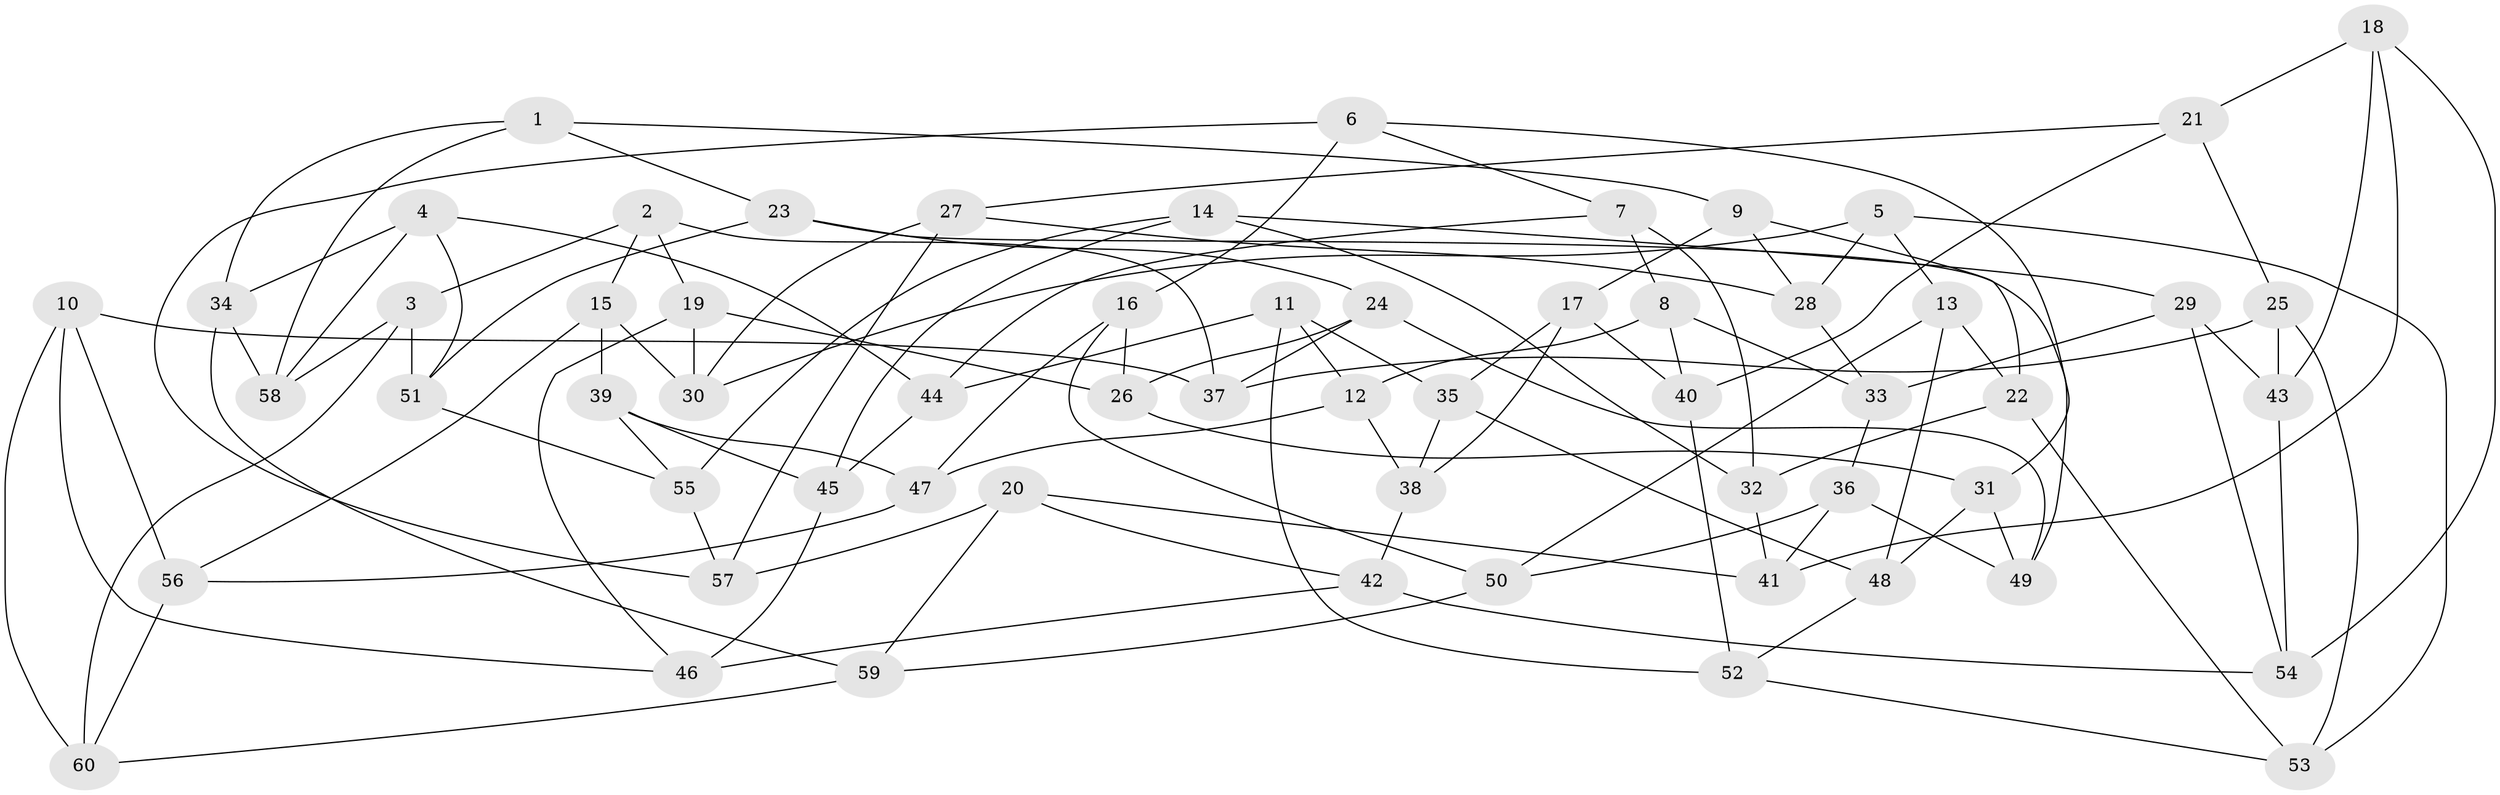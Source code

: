 // coarse degree distribution, {5: 0.2857142857142857, 6: 0.4, 4: 0.2571428571428571, 3: 0.05714285714285714}
// Generated by graph-tools (version 1.1) at 2025/24/03/03/25 07:24:22]
// undirected, 60 vertices, 120 edges
graph export_dot {
graph [start="1"]
  node [color=gray90,style=filled];
  1;
  2;
  3;
  4;
  5;
  6;
  7;
  8;
  9;
  10;
  11;
  12;
  13;
  14;
  15;
  16;
  17;
  18;
  19;
  20;
  21;
  22;
  23;
  24;
  25;
  26;
  27;
  28;
  29;
  30;
  31;
  32;
  33;
  34;
  35;
  36;
  37;
  38;
  39;
  40;
  41;
  42;
  43;
  44;
  45;
  46;
  47;
  48;
  49;
  50;
  51;
  52;
  53;
  54;
  55;
  56;
  57;
  58;
  59;
  60;
  1 -- 34;
  1 -- 58;
  1 -- 9;
  1 -- 23;
  2 -- 15;
  2 -- 37;
  2 -- 19;
  2 -- 3;
  3 -- 60;
  3 -- 58;
  3 -- 51;
  4 -- 58;
  4 -- 51;
  4 -- 44;
  4 -- 34;
  5 -- 28;
  5 -- 13;
  5 -- 53;
  5 -- 30;
  6 -- 57;
  6 -- 16;
  6 -- 31;
  6 -- 7;
  7 -- 44;
  7 -- 32;
  7 -- 8;
  8 -- 40;
  8 -- 12;
  8 -- 33;
  9 -- 28;
  9 -- 17;
  9 -- 22;
  10 -- 60;
  10 -- 37;
  10 -- 46;
  10 -- 56;
  11 -- 35;
  11 -- 12;
  11 -- 52;
  11 -- 44;
  12 -- 47;
  12 -- 38;
  13 -- 22;
  13 -- 48;
  13 -- 50;
  14 -- 32;
  14 -- 45;
  14 -- 55;
  14 -- 29;
  15 -- 56;
  15 -- 39;
  15 -- 30;
  16 -- 26;
  16 -- 47;
  16 -- 50;
  17 -- 38;
  17 -- 35;
  17 -- 40;
  18 -- 43;
  18 -- 41;
  18 -- 54;
  18 -- 21;
  19 -- 30;
  19 -- 46;
  19 -- 26;
  20 -- 57;
  20 -- 42;
  20 -- 59;
  20 -- 41;
  21 -- 27;
  21 -- 25;
  21 -- 40;
  22 -- 32;
  22 -- 53;
  23 -- 51;
  23 -- 24;
  23 -- 49;
  24 -- 37;
  24 -- 26;
  24 -- 49;
  25 -- 53;
  25 -- 43;
  25 -- 37;
  26 -- 31;
  27 -- 30;
  27 -- 28;
  27 -- 57;
  28 -- 33;
  29 -- 43;
  29 -- 54;
  29 -- 33;
  31 -- 49;
  31 -- 48;
  32 -- 41;
  33 -- 36;
  34 -- 58;
  34 -- 59;
  35 -- 48;
  35 -- 38;
  36 -- 50;
  36 -- 49;
  36 -- 41;
  38 -- 42;
  39 -- 47;
  39 -- 45;
  39 -- 55;
  40 -- 52;
  42 -- 54;
  42 -- 46;
  43 -- 54;
  44 -- 45;
  45 -- 46;
  47 -- 56;
  48 -- 52;
  50 -- 59;
  51 -- 55;
  52 -- 53;
  55 -- 57;
  56 -- 60;
  59 -- 60;
}
